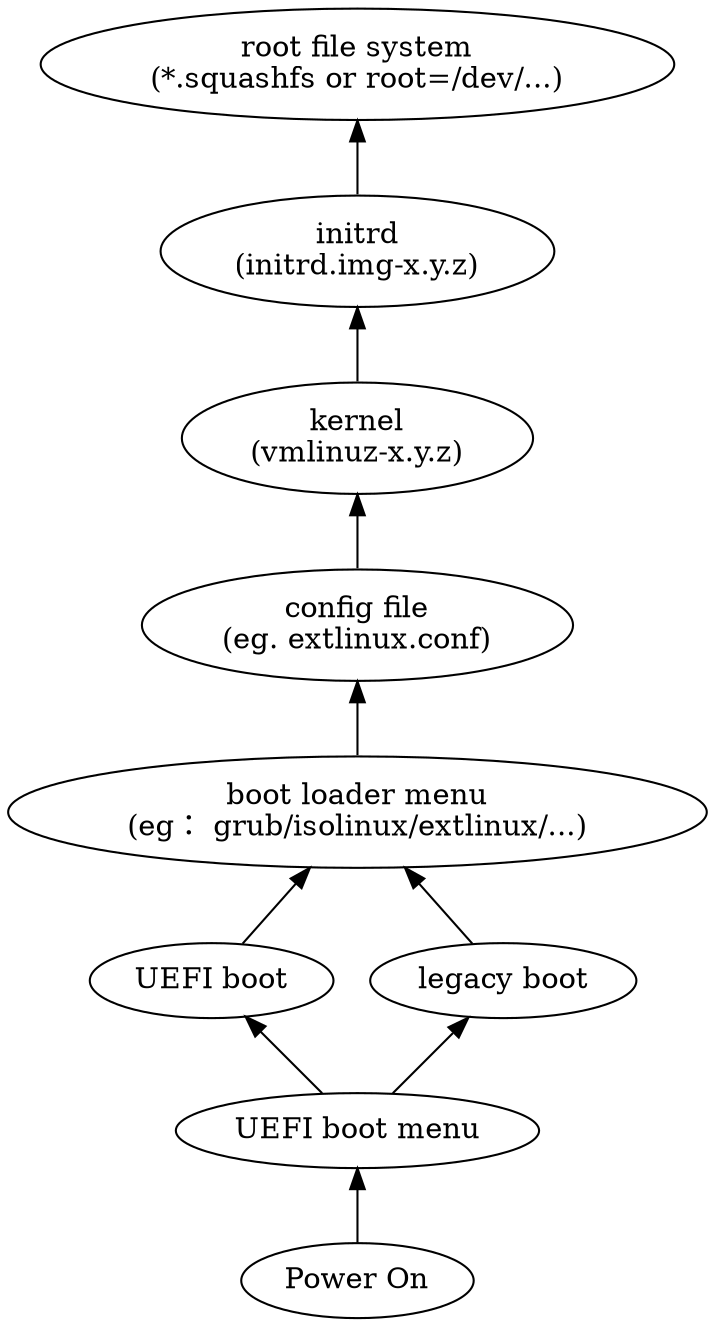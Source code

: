 digraph "linux 開機流程" {

    rankdir = BT;
    overlap = scale;

//    power [ label="電源開關" ];
    power [ label="Power On" ];
//    UEFI_menu [ label="UEFI 開機選單" ];
    UEFI_menu [ label="UEFI boot menu" ];
    uefi_boot [ label="UEFI boot" ];
    legacy_boot [ label="legacy boot" ];
//    boot_loader [ label="boot loader 開機選單\n(例： grub/isolinux/extlinux/...)" ];
    boot_loader [ label="boot loader menu\n(eg： grub/isolinux/extlinux/...)" ];
//    config [ label="開機設定檔\n(例： extlinux.conf)" ];
    config [ label="config file\n(eg. extlinux.conf)" ];
//    kernel [ label="kernel\n(通常名為 vmlinuz-版本)" ];
    kernel [ label="kernel\n(vmlinuz-x.y.z)" ];
//    initrd [ label="initrd\n(通常名為 initrd.img-版本)" ];
    initrd [ label="initrd\n(initrd.img-x.y.z)" ];
    rootfs [ label="root file system\n(*.squashfs or root=/dev/...)" ];

    power -> UEFI_menu -> { uefi_boot legacy_boot }
	  -> boot_loader -> config -> kernel -> initrd -> rootfs;
}

